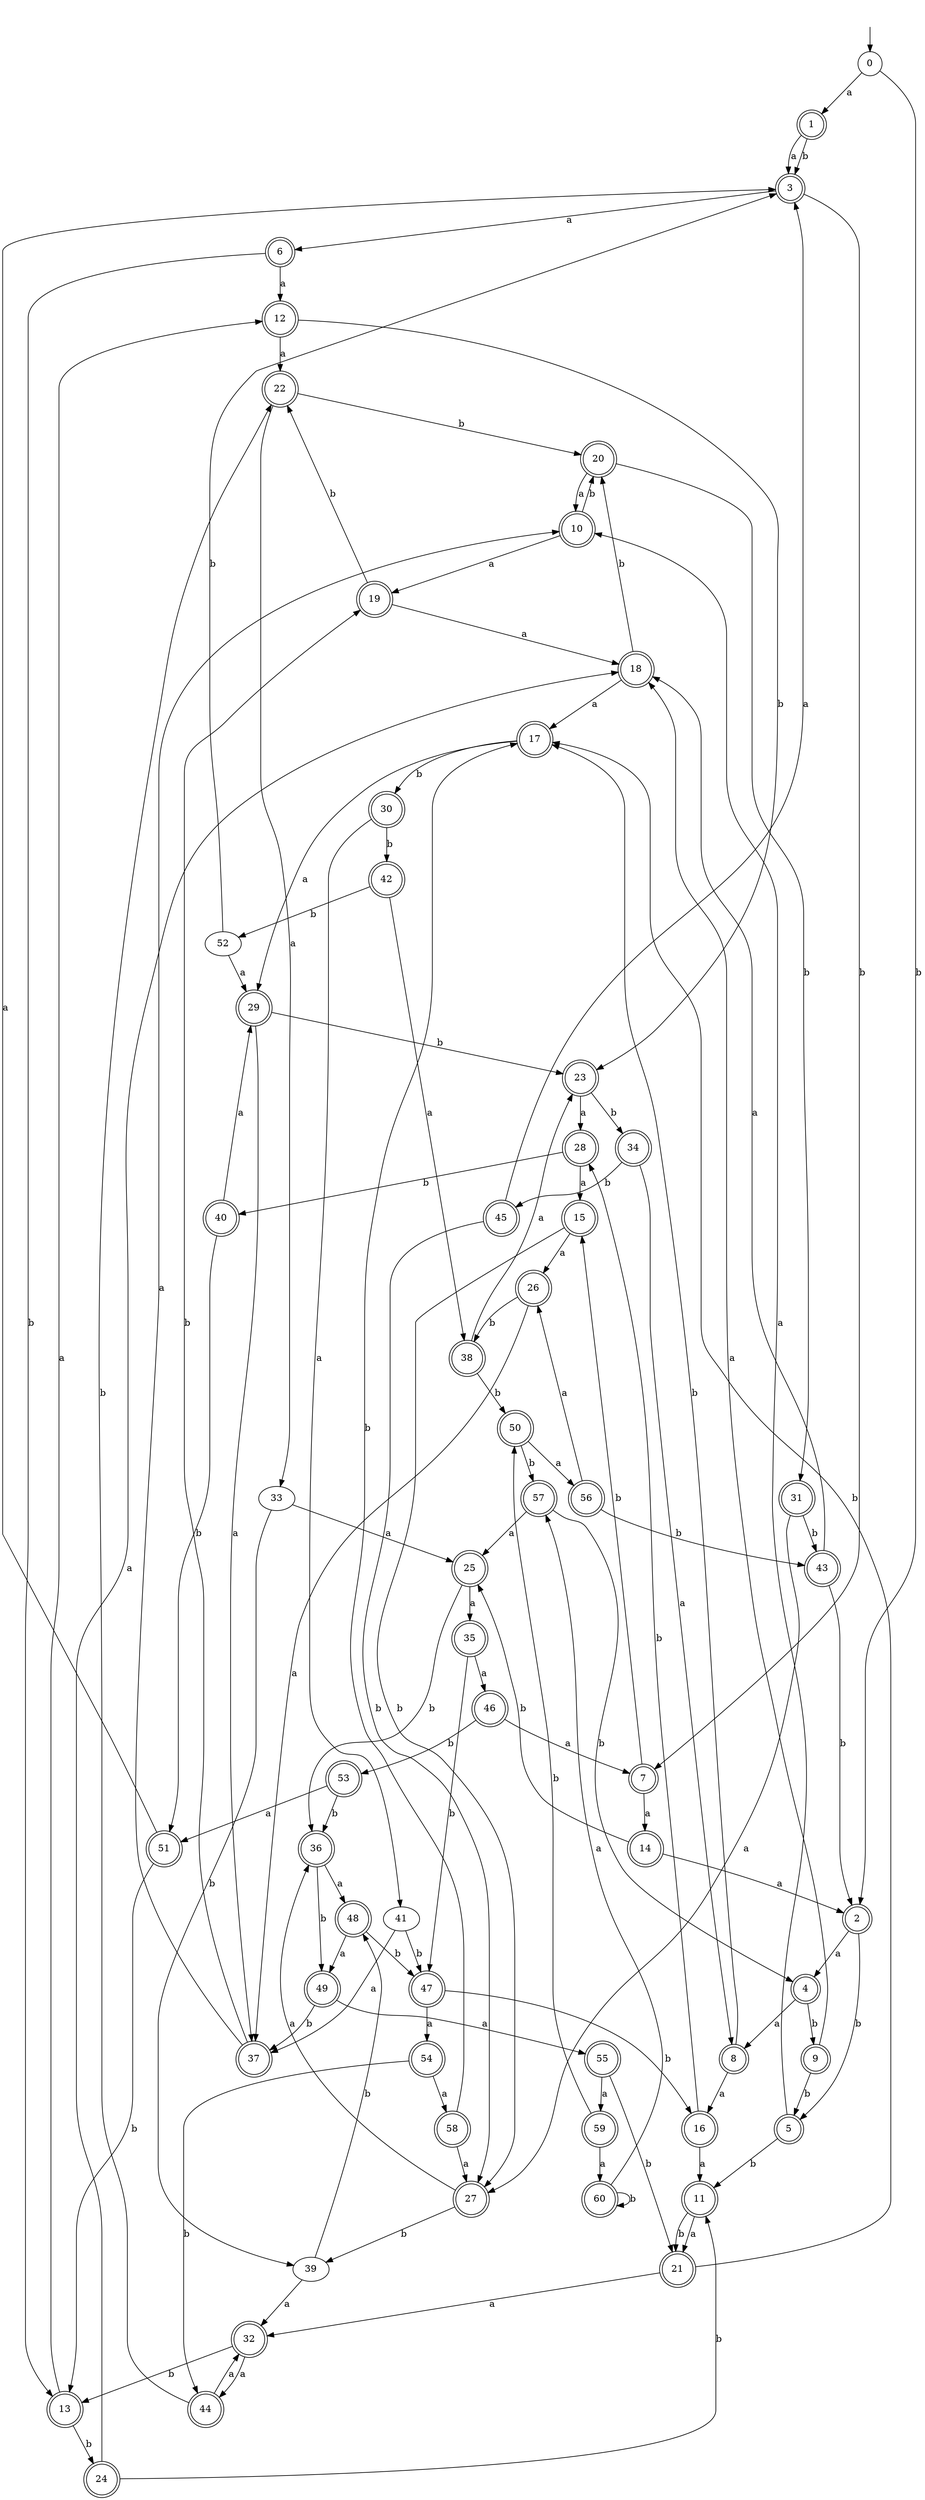 digraph RandomDFA {
  __start0 [label="", shape=none];
  __start0 -> 0 [label=""];
  0 [shape=circle]
  0 -> 1 [label="a"]
  0 -> 2 [label="b"]
  1 [shape=doublecircle]
  1 -> 3 [label="a"]
  1 -> 3 [label="b"]
  2 [shape=doublecircle]
  2 -> 4 [label="a"]
  2 -> 5 [label="b"]
  3 [shape=doublecircle]
  3 -> 6 [label="a"]
  3 -> 7 [label="b"]
  4 [shape=doublecircle]
  4 -> 8 [label="a"]
  4 -> 9 [label="b"]
  5 [shape=doublecircle]
  5 -> 10 [label="a"]
  5 -> 11 [label="b"]
  6 [shape=doublecircle]
  6 -> 12 [label="a"]
  6 -> 13 [label="b"]
  7 [shape=doublecircle]
  7 -> 14 [label="a"]
  7 -> 15 [label="b"]
  8 [shape=doublecircle]
  8 -> 16 [label="a"]
  8 -> 17 [label="b"]
  9 [shape=doublecircle]
  9 -> 18 [label="a"]
  9 -> 5 [label="b"]
  10 [shape=doublecircle]
  10 -> 19 [label="a"]
  10 -> 20 [label="b"]
  11 [shape=doublecircle]
  11 -> 21 [label="a"]
  11 -> 21 [label="b"]
  12 [shape=doublecircle]
  12 -> 22 [label="a"]
  12 -> 23 [label="b"]
  13 [shape=doublecircle]
  13 -> 12 [label="a"]
  13 -> 24 [label="b"]
  14 [shape=doublecircle]
  14 -> 2 [label="a"]
  14 -> 25 [label="b"]
  15 [shape=doublecircle]
  15 -> 26 [label="a"]
  15 -> 27 [label="b"]
  16 [shape=doublecircle]
  16 -> 11 [label="a"]
  16 -> 28 [label="b"]
  17 [shape=doublecircle]
  17 -> 29 [label="a"]
  17 -> 30 [label="b"]
  18 [shape=doublecircle]
  18 -> 17 [label="a"]
  18 -> 20 [label="b"]
  19 [shape=doublecircle]
  19 -> 18 [label="a"]
  19 -> 22 [label="b"]
  20 [shape=doublecircle]
  20 -> 10 [label="a"]
  20 -> 31 [label="b"]
  21 [shape=doublecircle]
  21 -> 32 [label="a"]
  21 -> 17 [label="b"]
  22 [shape=doublecircle]
  22 -> 33 [label="a"]
  22 -> 20 [label="b"]
  23 [shape=doublecircle]
  23 -> 28 [label="a"]
  23 -> 34 [label="b"]
  24 [shape=doublecircle]
  24 -> 18 [label="a"]
  24 -> 11 [label="b"]
  25 [shape=doublecircle]
  25 -> 35 [label="a"]
  25 -> 36 [label="b"]
  26 [shape=doublecircle]
  26 -> 37 [label="a"]
  26 -> 38 [label="b"]
  27 [shape=doublecircle]
  27 -> 36 [label="a"]
  27 -> 39 [label="b"]
  28 [shape=doublecircle]
  28 -> 15 [label="a"]
  28 -> 40 [label="b"]
  29 [shape=doublecircle]
  29 -> 37 [label="a"]
  29 -> 23 [label="b"]
  30 [shape=doublecircle]
  30 -> 41 [label="a"]
  30 -> 42 [label="b"]
  31 [shape=doublecircle]
  31 -> 27 [label="a"]
  31 -> 43 [label="b"]
  32 [shape=doublecircle]
  32 -> 44 [label="a"]
  32 -> 13 [label="b"]
  33
  33 -> 25 [label="a"]
  33 -> 39 [label="b"]
  34 [shape=doublecircle]
  34 -> 8 [label="a"]
  34 -> 45 [label="b"]
  35 [shape=doublecircle]
  35 -> 46 [label="a"]
  35 -> 47 [label="b"]
  36 [shape=doublecircle]
  36 -> 48 [label="a"]
  36 -> 49 [label="b"]
  37 [shape=doublecircle]
  37 -> 10 [label="a"]
  37 -> 19 [label="b"]
  38 [shape=doublecircle]
  38 -> 23 [label="a"]
  38 -> 50 [label="b"]
  39
  39 -> 32 [label="a"]
  39 -> 48 [label="b"]
  40 [shape=doublecircle]
  40 -> 29 [label="a"]
  40 -> 51 [label="b"]
  41
  41 -> 37 [label="a"]
  41 -> 47 [label="b"]
  42 [shape=doublecircle]
  42 -> 38 [label="a"]
  42 -> 52 [label="b"]
  43 [shape=doublecircle]
  43 -> 18 [label="a"]
  43 -> 2 [label="b"]
  44 [shape=doublecircle]
  44 -> 32 [label="a"]
  44 -> 22 [label="b"]
  45 [shape=doublecircle]
  45 -> 3 [label="a"]
  45 -> 27 [label="b"]
  46 [shape=doublecircle]
  46 -> 7 [label="a"]
  46 -> 53 [label="b"]
  47 [shape=doublecircle]
  47 -> 54 [label="a"]
  47 -> 16 [label="b"]
  48 [shape=doublecircle]
  48 -> 49 [label="a"]
  48 -> 47 [label="b"]
  49 [shape=doublecircle]
  49 -> 55 [label="a"]
  49 -> 37 [label="b"]
  50 [shape=doublecircle]
  50 -> 56 [label="a"]
  50 -> 57 [label="b"]
  51 [shape=doublecircle]
  51 -> 3 [label="a"]
  51 -> 13 [label="b"]
  52
  52 -> 29 [label="a"]
  52 -> 3 [label="b"]
  53 [shape=doublecircle]
  53 -> 51 [label="a"]
  53 -> 36 [label="b"]
  54 [shape=doublecircle]
  54 -> 58 [label="a"]
  54 -> 44 [label="b"]
  55 [shape=doublecircle]
  55 -> 59 [label="a"]
  55 -> 21 [label="b"]
  56 [shape=doublecircle]
  56 -> 26 [label="a"]
  56 -> 43 [label="b"]
  57 [shape=doublecircle]
  57 -> 25 [label="a"]
  57 -> 4 [label="b"]
  58 [shape=doublecircle]
  58 -> 27 [label="a"]
  58 -> 17 [label="b"]
  59 [shape=doublecircle]
  59 -> 60 [label="a"]
  59 -> 50 [label="b"]
  60 [shape=doublecircle]
  60 -> 57 [label="a"]
  60 -> 60 [label="b"]
}
